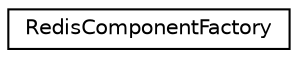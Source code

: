 digraph "Graphical Class Hierarchy"
{
  edge [fontname="Helvetica",fontsize="10",labelfontname="Helvetica",labelfontsize="10"];
  node [fontname="Helvetica",fontsize="10",shape=record];
  rankdir="LR";
  Node1 [label="RedisComponentFactory",height=0.2,width=0.4,color="black", fillcolor="white", style="filled",URL="$classRedisComponentFactory.html",tooltip="The Redis Service Component Factory. "];
}
